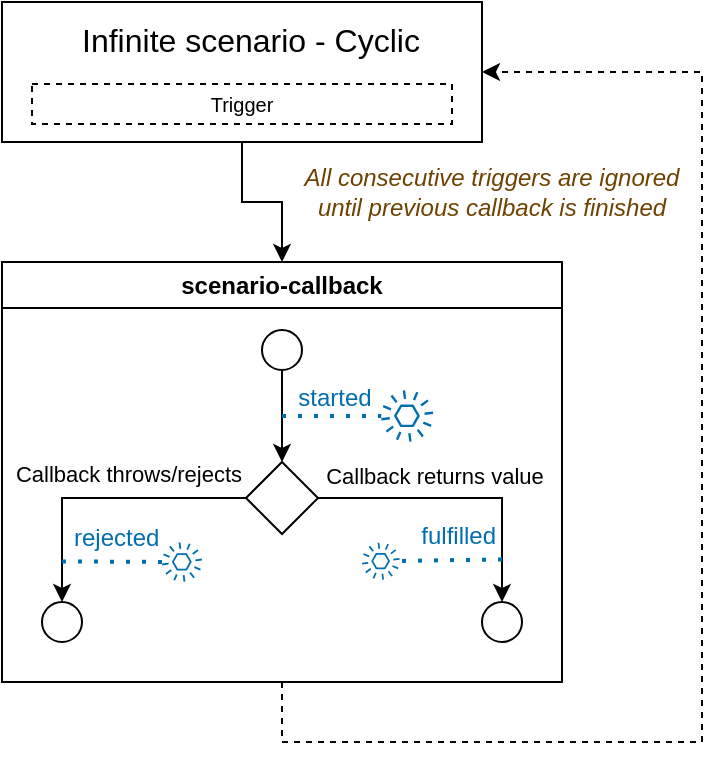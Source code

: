 <mxfile version="22.1.11" type="device">
  <diagram name="Page-1" id="FotJyMYxPPG-1ZSNtvxx">
    <mxGraphModel dx="1041" dy="642" grid="1" gridSize="10" guides="1" tooltips="1" connect="1" arrows="1" fold="1" page="1" pageScale="1" pageWidth="827" pageHeight="1169" math="0" shadow="0">
      <root>
        <mxCell id="0" />
        <mxCell id="1" parent="0" />
        <mxCell id="12mVil5Gus6428ghNcR8-54" style="edgeStyle=orthogonalEdgeStyle;rounded=0;orthogonalLoop=1;jettySize=auto;html=1;entryX=1;entryY=0.5;entryDx=0;entryDy=0;dashed=1;" edge="1" parent="1" source="12mVil5Gus6428ghNcR8-1" target="12mVil5Gus6428ghNcR8-26">
          <mxGeometry relative="1" as="geometry">
            <Array as="points">
              <mxPoint x="180" y="420" />
              <mxPoint x="390" y="420" />
              <mxPoint x="390" y="85" />
            </Array>
          </mxGeometry>
        </mxCell>
        <mxCell id="12mVil5Gus6428ghNcR8-1" value="scenario-callback" style="swimlane;whiteSpace=wrap;html=1;" vertex="1" parent="1">
          <mxGeometry x="40" y="180" width="280" height="210" as="geometry" />
        </mxCell>
        <mxCell id="12mVil5Gus6428ghNcR8-2" value="" style="edgeStyle=orthogonalEdgeStyle;rounded=0;orthogonalLoop=1;jettySize=auto;html=1;" edge="1" parent="12mVil5Gus6428ghNcR8-1" source="12mVil5Gus6428ghNcR8-3" target="12mVil5Gus6428ghNcR8-8">
          <mxGeometry relative="1" as="geometry" />
        </mxCell>
        <mxCell id="12mVil5Gus6428ghNcR8-3" value="" style="ellipse;whiteSpace=wrap;html=1;aspect=fixed;" vertex="1" parent="12mVil5Gus6428ghNcR8-1">
          <mxGeometry x="130" y="34" width="20" height="20" as="geometry" />
        </mxCell>
        <mxCell id="12mVil5Gus6428ghNcR8-4" value="" style="edgeStyle=orthogonalEdgeStyle;rounded=0;orthogonalLoop=1;jettySize=auto;html=1;" edge="1" parent="12mVil5Gus6428ghNcR8-1" source="12mVil5Gus6428ghNcR8-8" target="12mVil5Gus6428ghNcR8-13">
          <mxGeometry relative="1" as="geometry" />
        </mxCell>
        <mxCell id="12mVil5Gus6428ghNcR8-5" value="Callback throws/rejects" style="edgeLabel;html=1;align=center;verticalAlign=middle;resizable=0;points=[];" vertex="1" connectable="0" parent="12mVil5Gus6428ghNcR8-4">
          <mxGeometry x="-0.503" y="-3" relative="1" as="geometry">
            <mxPoint x="-23" y="-9" as="offset" />
          </mxGeometry>
        </mxCell>
        <mxCell id="12mVil5Gus6428ghNcR8-6" value="" style="edgeStyle=orthogonalEdgeStyle;rounded=0;orthogonalLoop=1;jettySize=auto;html=1;" edge="1" parent="12mVil5Gus6428ghNcR8-1" source="12mVil5Gus6428ghNcR8-8" target="12mVil5Gus6428ghNcR8-14">
          <mxGeometry relative="1" as="geometry">
            <mxPoint x="210" y="170" as="targetPoint" />
          </mxGeometry>
        </mxCell>
        <mxCell id="12mVil5Gus6428ghNcR8-7" value="Callback returns value" style="edgeLabel;html=1;align=center;verticalAlign=middle;resizable=0;points=[];" vertex="1" connectable="0" parent="12mVil5Gus6428ghNcR8-6">
          <mxGeometry x="-0.703" y="1" relative="1" as="geometry">
            <mxPoint x="36" y="-10" as="offset" />
          </mxGeometry>
        </mxCell>
        <mxCell id="12mVil5Gus6428ghNcR8-8" value="" style="rhombus;whiteSpace=wrap;html=1;" vertex="1" parent="12mVil5Gus6428ghNcR8-1">
          <mxGeometry x="122" y="100" width="36" height="36" as="geometry" />
        </mxCell>
        <mxCell id="12mVil5Gus6428ghNcR8-9" value="" style="group" vertex="1" connectable="0" parent="12mVil5Gus6428ghNcR8-1">
          <mxGeometry x="140" y="70" width="75.59" height="20" as="geometry" />
        </mxCell>
        <mxCell id="12mVil5Gus6428ghNcR8-10" value="" style="endArrow=none;dashed=1;html=1;dashPattern=1 3;strokeWidth=2;rounded=0;fillColor=#1ba1e2;strokeColor=#006EAF;" edge="1" parent="12mVil5Gus6428ghNcR8-9" target="12mVil5Gus6428ghNcR8-12">
          <mxGeometry width="50" height="50" relative="1" as="geometry">
            <mxPoint y="7" as="sourcePoint" />
            <mxPoint x="10.409" y="25.2" as="targetPoint" />
          </mxGeometry>
        </mxCell>
        <mxCell id="12mVil5Gus6428ghNcR8-11" value="started" style="edgeLabel;html=1;align=center;verticalAlign=middle;resizable=0;points=[];fontSize=12;fontColor=#006EAF;" vertex="1" connectable="0" parent="12mVil5Gus6428ghNcR8-10">
          <mxGeometry x="0.211" relative="1" as="geometry">
            <mxPoint x="-4" y="-9" as="offset" />
          </mxGeometry>
        </mxCell>
        <mxCell id="12mVil5Gus6428ghNcR8-12" value="" style="sketch=0;outlineConnect=0;fontColor=#ffffff;fillColor=#006EAF;strokeColor=#006EAF;dashed=0;verticalLabelPosition=bottom;verticalAlign=top;align=center;html=1;fontSize=12;fontStyle=0;aspect=fixed;pointerEvents=1;shape=mxgraph.aws4.event;" vertex="1" parent="12mVil5Gus6428ghNcR8-9">
          <mxGeometry x="49.59" y="-6" width="26" height="26" as="geometry" />
        </mxCell>
        <mxCell id="12mVil5Gus6428ghNcR8-13" value="" style="ellipse;whiteSpace=wrap;html=1;" vertex="1" parent="12mVil5Gus6428ghNcR8-1">
          <mxGeometry x="20" y="170" width="20" height="20" as="geometry" />
        </mxCell>
        <mxCell id="12mVil5Gus6428ghNcR8-14" value="" style="ellipse;whiteSpace=wrap;html=1;" vertex="1" parent="12mVil5Gus6428ghNcR8-1">
          <mxGeometry x="240" y="170" width="20" height="20" as="geometry" />
        </mxCell>
        <mxCell id="12mVil5Gus6428ghNcR8-15" value="" style="group" vertex="1" connectable="0" parent="12mVil5Gus6428ghNcR8-1">
          <mxGeometry x="30" y="140" width="70" height="20" as="geometry" />
        </mxCell>
        <mxCell id="12mVil5Gus6428ghNcR8-16" value="" style="endArrow=none;dashed=1;html=1;dashPattern=1 3;strokeWidth=2;rounded=0;fillColor=#1ba1e2;strokeColor=#006EAF;" edge="1" parent="12mVil5Gus6428ghNcR8-15" target="12mVil5Gus6428ghNcR8-18">
          <mxGeometry width="50" height="50" relative="1" as="geometry">
            <mxPoint y="9.71" as="sourcePoint" />
            <mxPoint x="129" y="9.71" as="targetPoint" />
          </mxGeometry>
        </mxCell>
        <mxCell id="12mVil5Gus6428ghNcR8-17" value="rejected" style="edgeLabel;html=1;align=left;verticalAlign=middle;resizable=0;points=[];fontSize=12;fontColor=#006EAF;rotation=0;" vertex="1" connectable="0" parent="12mVil5Gus6428ghNcR8-16">
          <mxGeometry x="0.211" relative="1" as="geometry">
            <mxPoint x="-26" y="-12" as="offset" />
          </mxGeometry>
        </mxCell>
        <mxCell id="12mVil5Gus6428ghNcR8-18" value="" style="sketch=0;outlineConnect=0;fontColor=#ffffff;fillColor=#006EAF;strokeColor=#006EAF;dashed=0;verticalLabelPosition=bottom;verticalAlign=top;align=center;html=1;fontSize=12;fontStyle=0;aspect=fixed;pointerEvents=1;shape=mxgraph.aws4.event;" vertex="1" parent="12mVil5Gus6428ghNcR8-15">
          <mxGeometry x="50" width="20" height="20" as="geometry" />
        </mxCell>
        <mxCell id="12mVil5Gus6428ghNcR8-19" value="" style="group" vertex="1" connectable="0" parent="12mVil5Gus6428ghNcR8-1">
          <mxGeometry x="180" y="140.2" width="70" height="18.8" as="geometry" />
        </mxCell>
        <mxCell id="12mVil5Gus6428ghNcR8-20" value="" style="sketch=0;outlineConnect=0;fontColor=#ffffff;fillColor=#006EAF;strokeColor=#006EAF;dashed=0;verticalLabelPosition=bottom;verticalAlign=top;align=center;html=1;fontSize=12;fontStyle=0;aspect=fixed;pointerEvents=1;shape=mxgraph.aws4.event;" vertex="1" parent="12mVil5Gus6428ghNcR8-19">
          <mxGeometry width="18.8" height="18.8" as="geometry" />
        </mxCell>
        <mxCell id="12mVil5Gus6428ghNcR8-21" value="" style="endArrow=none;dashed=1;html=1;dashPattern=1 3;strokeWidth=2;rounded=0;fillColor=#1ba1e2;strokeColor=#006EAF;" edge="1" parent="12mVil5Gus6428ghNcR8-19" target="12mVil5Gus6428ghNcR8-20">
          <mxGeometry width="50" height="50" relative="1" as="geometry">
            <mxPoint x="70" y="8.51" as="sourcePoint" />
            <mxPoint x="150.84" y="8.51" as="targetPoint" />
          </mxGeometry>
        </mxCell>
        <mxCell id="12mVil5Gus6428ghNcR8-22" value="fulfilled" style="edgeLabel;html=1;align=right;verticalAlign=middle;resizable=0;points=[];fontSize=12;fontColor=#006EAF;rotation=0;" vertex="1" connectable="0" parent="12mVil5Gus6428ghNcR8-21">
          <mxGeometry x="0.211" relative="1" as="geometry">
            <mxPoint x="28" y="-12" as="offset" />
          </mxGeometry>
        </mxCell>
        <mxCell id="12mVil5Gus6428ghNcR8-23" style="edgeStyle=orthogonalEdgeStyle;rounded=0;orthogonalLoop=1;jettySize=auto;html=1;" edge="1" parent="1" source="12mVil5Gus6428ghNcR8-26" target="12mVil5Gus6428ghNcR8-1">
          <mxGeometry relative="1" as="geometry" />
        </mxCell>
        <mxCell id="12mVil5Gus6428ghNcR8-26" value="" style="rounded=0;whiteSpace=wrap;html=1;" vertex="1" parent="1">
          <mxGeometry x="40" y="50" width="240" height="70" as="geometry" />
        </mxCell>
        <mxCell id="12mVil5Gus6428ghNcR8-27" value="Infinite scenario - Cyclic" style="text;html=1;strokeColor=none;fillColor=none;align=center;verticalAlign=middle;whiteSpace=wrap;rounded=0;fontSize=16;" vertex="1" parent="1">
          <mxGeometry x="77.5" y="54" width="172.5" height="30" as="geometry" />
        </mxCell>
        <mxCell id="12mVil5Gus6428ghNcR8-28" value="" style="group" vertex="1" connectable="0" parent="1">
          <mxGeometry x="75" y="67" width="190" height="44" as="geometry" />
        </mxCell>
        <mxCell id="12mVil5Gus6428ghNcR8-29" value="&lt;font style=&quot;font-size: 10px;&quot;&gt;Trigger&lt;/font&gt;" style="rounded=0;whiteSpace=wrap;html=1;dashed=1;" vertex="1" parent="12mVil5Gus6428ghNcR8-28">
          <mxGeometry x="-20" y="24" width="210" height="20" as="geometry" />
        </mxCell>
        <mxCell id="12mVil5Gus6428ghNcR8-53" value="All consecutive triggers are ignored until previous callback is finished" style="text;html=1;strokeColor=none;fillColor=none;align=center;verticalAlign=middle;whiteSpace=wrap;rounded=0;fontColor=#6E4201;fontStyle=2" vertex="1" parent="1">
          <mxGeometry x="180" y="130" width="210" height="30" as="geometry" />
        </mxCell>
      </root>
    </mxGraphModel>
  </diagram>
</mxfile>
